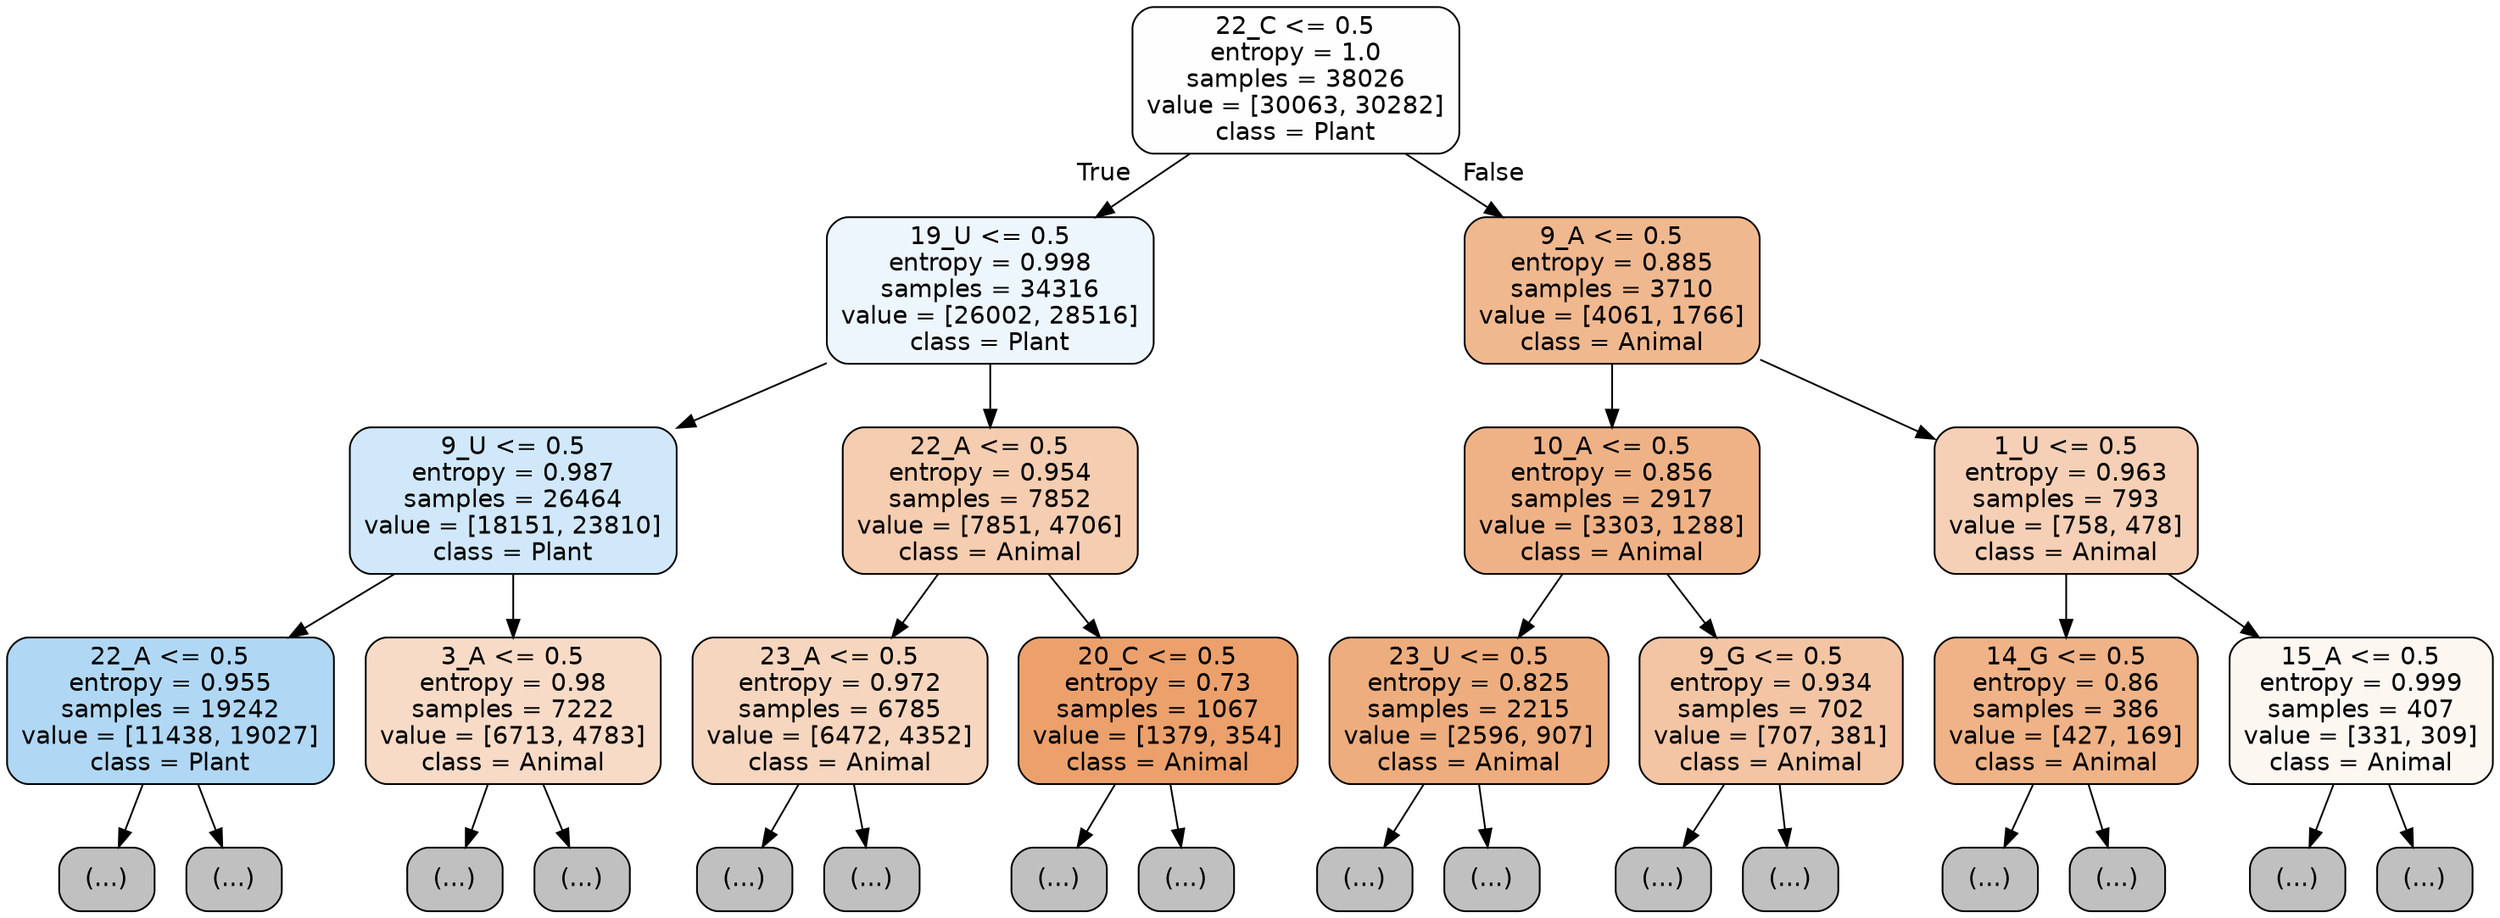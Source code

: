 digraph Tree {
node [shape=box, style="filled, rounded", color="black", fontname="helvetica"] ;
edge [fontname="helvetica"] ;
0 [label="22_C <= 0.5\nentropy = 1.0\nsamples = 38026\nvalue = [30063, 30282]\nclass = Plant", fillcolor="#fefeff"] ;
1 [label="19_U <= 0.5\nentropy = 0.998\nsamples = 34316\nvalue = [26002, 28516]\nclass = Plant", fillcolor="#eef6fd"] ;
0 -> 1 [labeldistance=2.5, labelangle=45, headlabel="True"] ;
2 [label="9_U <= 0.5\nentropy = 0.987\nsamples = 26464\nvalue = [18151, 23810]\nclass = Plant", fillcolor="#d0e8f9"] ;
1 -> 2 ;
3 [label="22_A <= 0.5\nentropy = 0.955\nsamples = 19242\nvalue = [11438, 19027]\nclass = Plant", fillcolor="#b0d8f5"] ;
2 -> 3 ;
4 [label="(...)", fillcolor="#C0C0C0"] ;
3 -> 4 ;
6927 [label="(...)", fillcolor="#C0C0C0"] ;
3 -> 6927 ;
7994 [label="3_A <= 0.5\nentropy = 0.98\nsamples = 7222\nvalue = [6713, 4783]\nclass = Animal", fillcolor="#f8dbc6"] ;
2 -> 7994 ;
7995 [label="(...)", fillcolor="#C0C0C0"] ;
7994 -> 7995 ;
10366 [label="(...)", fillcolor="#C0C0C0"] ;
7994 -> 10366 ;
11229 [label="22_A <= 0.5\nentropy = 0.954\nsamples = 7852\nvalue = [7851, 4706]\nclass = Animal", fillcolor="#f5cdb0"] ;
1 -> 11229 ;
11230 [label="23_A <= 0.5\nentropy = 0.972\nsamples = 6785\nvalue = [6472, 4352]\nclass = Animal", fillcolor="#f6d6be"] ;
11229 -> 11230 ;
11231 [label="(...)", fillcolor="#C0C0C0"] ;
11230 -> 11231 ;
14460 [label="(...)", fillcolor="#C0C0C0"] ;
11230 -> 14460 ;
14533 [label="20_C <= 0.5\nentropy = 0.73\nsamples = 1067\nvalue = [1379, 354]\nclass = Animal", fillcolor="#eca16c"] ;
11229 -> 14533 ;
14534 [label="(...)", fillcolor="#C0C0C0"] ;
14533 -> 14534 ;
14915 [label="(...)", fillcolor="#C0C0C0"] ;
14533 -> 14915 ;
15026 [label="9_A <= 0.5\nentropy = 0.885\nsamples = 3710\nvalue = [4061, 1766]\nclass = Animal", fillcolor="#f0b88f"] ;
0 -> 15026 [labeldistance=2.5, labelangle=-45, headlabel="False"] ;
15027 [label="10_A <= 0.5\nentropy = 0.856\nsamples = 2917\nvalue = [3303, 1288]\nclass = Animal", fillcolor="#efb286"] ;
15026 -> 15027 ;
15028 [label="23_U <= 0.5\nentropy = 0.825\nsamples = 2215\nvalue = [2596, 907]\nclass = Animal", fillcolor="#eead7e"] ;
15027 -> 15028 ;
15029 [label="(...)", fillcolor="#C0C0C0"] ;
15028 -> 15029 ;
15998 [label="(...)", fillcolor="#C0C0C0"] ;
15028 -> 15998 ;
16119 [label="9_G <= 0.5\nentropy = 0.934\nsamples = 702\nvalue = [707, 381]\nclass = Animal", fillcolor="#f3c5a4"] ;
15027 -> 16119 ;
16120 [label="(...)", fillcolor="#C0C0C0"] ;
16119 -> 16120 ;
16333 [label="(...)", fillcolor="#C0C0C0"] ;
16119 -> 16333 ;
16460 [label="1_U <= 0.5\nentropy = 0.963\nsamples = 793\nvalue = [758, 478]\nclass = Animal", fillcolor="#f5d0b6"] ;
15026 -> 16460 ;
16461 [label="14_G <= 0.5\nentropy = 0.86\nsamples = 386\nvalue = [427, 169]\nclass = Animal", fillcolor="#efb387"] ;
16460 -> 16461 ;
16462 [label="(...)", fillcolor="#C0C0C0"] ;
16461 -> 16462 ;
16647 [label="(...)", fillcolor="#C0C0C0"] ;
16461 -> 16647 ;
16694 [label="15_A <= 0.5\nentropy = 0.999\nsamples = 407\nvalue = [331, 309]\nclass = Animal", fillcolor="#fdf7f2"] ;
16460 -> 16694 ;
16695 [label="(...)", fillcolor="#C0C0C0"] ;
16694 -> 16695 ;
16862 [label="(...)", fillcolor="#C0C0C0"] ;
16694 -> 16862 ;
}